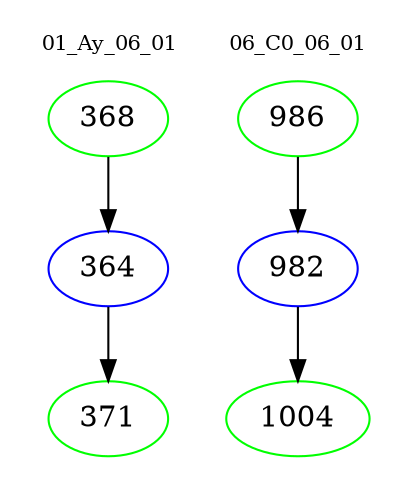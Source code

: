 digraph{
subgraph cluster_0 {
color = white
label = "01_Ay_06_01";
fontsize=10;
T0_368 [label="368", color="green"]
T0_368 -> T0_364 [color="black"]
T0_364 [label="364", color="blue"]
T0_364 -> T0_371 [color="black"]
T0_371 [label="371", color="green"]
}
subgraph cluster_1 {
color = white
label = "06_C0_06_01";
fontsize=10;
T1_986 [label="986", color="green"]
T1_986 -> T1_982 [color="black"]
T1_982 [label="982", color="blue"]
T1_982 -> T1_1004 [color="black"]
T1_1004 [label="1004", color="green"]
}
}
